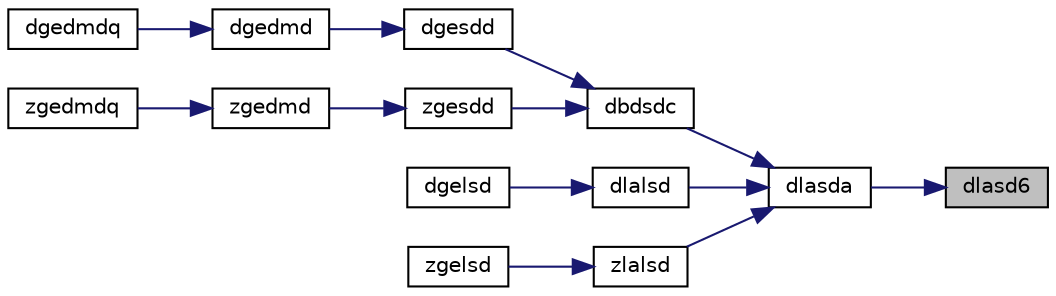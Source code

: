 digraph "dlasd6"
{
 // LATEX_PDF_SIZE
  edge [fontname="Helvetica",fontsize="10",labelfontname="Helvetica",labelfontsize="10"];
  node [fontname="Helvetica",fontsize="10",shape=record];
  rankdir="RL";
  Node1 [label="dlasd6",height=0.2,width=0.4,color="black", fillcolor="grey75", style="filled", fontcolor="black",tooltip="DLASD6 computes the SVD of an updated upper bidiagonal matrix obtained by merging two smaller ones by..."];
  Node1 -> Node2 [dir="back",color="midnightblue",fontsize="10",style="solid",fontname="Helvetica"];
  Node2 [label="dlasda",height=0.2,width=0.4,color="black", fillcolor="white", style="filled",URL="$dlasda_8f.html#af8abcba620b2d5a1321889fd86cb3f12",tooltip="DLASDA computes the singular value decomposition (SVD) of a real upper bidiagonal matrix with diagona..."];
  Node2 -> Node3 [dir="back",color="midnightblue",fontsize="10",style="solid",fontname="Helvetica"];
  Node3 [label="dbdsdc",height=0.2,width=0.4,color="black", fillcolor="white", style="filled",URL="$dbdsdc_8f.html#a6465b3e8d562f4a16409308939a46a3f",tooltip="DBDSDC"];
  Node3 -> Node4 [dir="back",color="midnightblue",fontsize="10",style="solid",fontname="Helvetica"];
  Node4 [label="dgesdd",height=0.2,width=0.4,color="black", fillcolor="white", style="filled",URL="$dgesdd_8f.html#ad8e0f1c83a78d3d4858eaaa88a1c5ab1",tooltip="DGESDD"];
  Node4 -> Node5 [dir="back",color="midnightblue",fontsize="10",style="solid",fontname="Helvetica"];
  Node5 [label="dgedmd",height=0.2,width=0.4,color="black", fillcolor="white", style="filled",URL="$dgedmd_8f90.html#a873ebfba3e94c6200e9f6da79644abb1",tooltip="DGEDMD computes the Dynamic Mode Decomposition (DMD) for a pair of data snapshot matrices."];
  Node5 -> Node6 [dir="back",color="midnightblue",fontsize="10",style="solid",fontname="Helvetica"];
  Node6 [label="dgedmdq",height=0.2,width=0.4,color="black", fillcolor="white", style="filled",URL="$dgedmdq_8f90.html#a6c9d2f77b73a03970b6e05984167644f",tooltip="DGEDMDQ computes the Dynamic Mode Decomposition (DMD) for a pair of data snapshot matrices."];
  Node3 -> Node7 [dir="back",color="midnightblue",fontsize="10",style="solid",fontname="Helvetica"];
  Node7 [label="zgesdd",height=0.2,width=0.4,color="black", fillcolor="white", style="filled",URL="$zgesdd_8f.html#accb06ed106ce18814ad7069dcb43aa27",tooltip="ZGESDD"];
  Node7 -> Node8 [dir="back",color="midnightblue",fontsize="10",style="solid",fontname="Helvetica"];
  Node8 [label="zgedmd",height=0.2,width=0.4,color="black", fillcolor="white", style="filled",URL="$zgedmd_8f90.html#a09cef60be58f076072bb592bd1223dec",tooltip="ZGEDMD computes the Dynamic Mode Decomposition (DMD) for a pair of data snapshot matrices."];
  Node8 -> Node9 [dir="back",color="midnightblue",fontsize="10",style="solid",fontname="Helvetica"];
  Node9 [label="zgedmdq",height=0.2,width=0.4,color="black", fillcolor="white", style="filled",URL="$zgedmdq_8f90.html#a2ed954e87a52cfdd0bf0d61a1ff43e16",tooltip="ZGEDMDQ computes the Dynamic Mode Decomposition (DMD) for a pair of data snapshot matrices."];
  Node2 -> Node10 [dir="back",color="midnightblue",fontsize="10",style="solid",fontname="Helvetica"];
  Node10 [label="dlalsd",height=0.2,width=0.4,color="black", fillcolor="white", style="filled",URL="$dlalsd_8f.html#ad9672df73e817eee614a97daea1341b0",tooltip="DLALSD uses the singular value decomposition of A to solve the least squares problem."];
  Node10 -> Node11 [dir="back",color="midnightblue",fontsize="10",style="solid",fontname="Helvetica"];
  Node11 [label="dgelsd",height=0.2,width=0.4,color="black", fillcolor="white", style="filled",URL="$dgelsd_8f.html#a94bd4a63a6dacf523e25ff617719f752",tooltip="DGELSD computes the minimum-norm solution to a linear least squares problem for GE matrices"];
  Node2 -> Node12 [dir="back",color="midnightblue",fontsize="10",style="solid",fontname="Helvetica"];
  Node12 [label="zlalsd",height=0.2,width=0.4,color="black", fillcolor="white", style="filled",URL="$zlalsd_8f.html#a469113fb08a70d0fa24940f949a04d6c",tooltip="ZLALSD uses the singular value decomposition of A to solve the least squares problem."];
  Node12 -> Node13 [dir="back",color="midnightblue",fontsize="10",style="solid",fontname="Helvetica"];
  Node13 [label="zgelsd",height=0.2,width=0.4,color="black", fillcolor="white", style="filled",URL="$zgelsd_8f.html#ae06e94cada1d406119efa6251a4eb308",tooltip="ZGELSD computes the minimum-norm solution to a linear least squares problem for GE matrices"];
}
